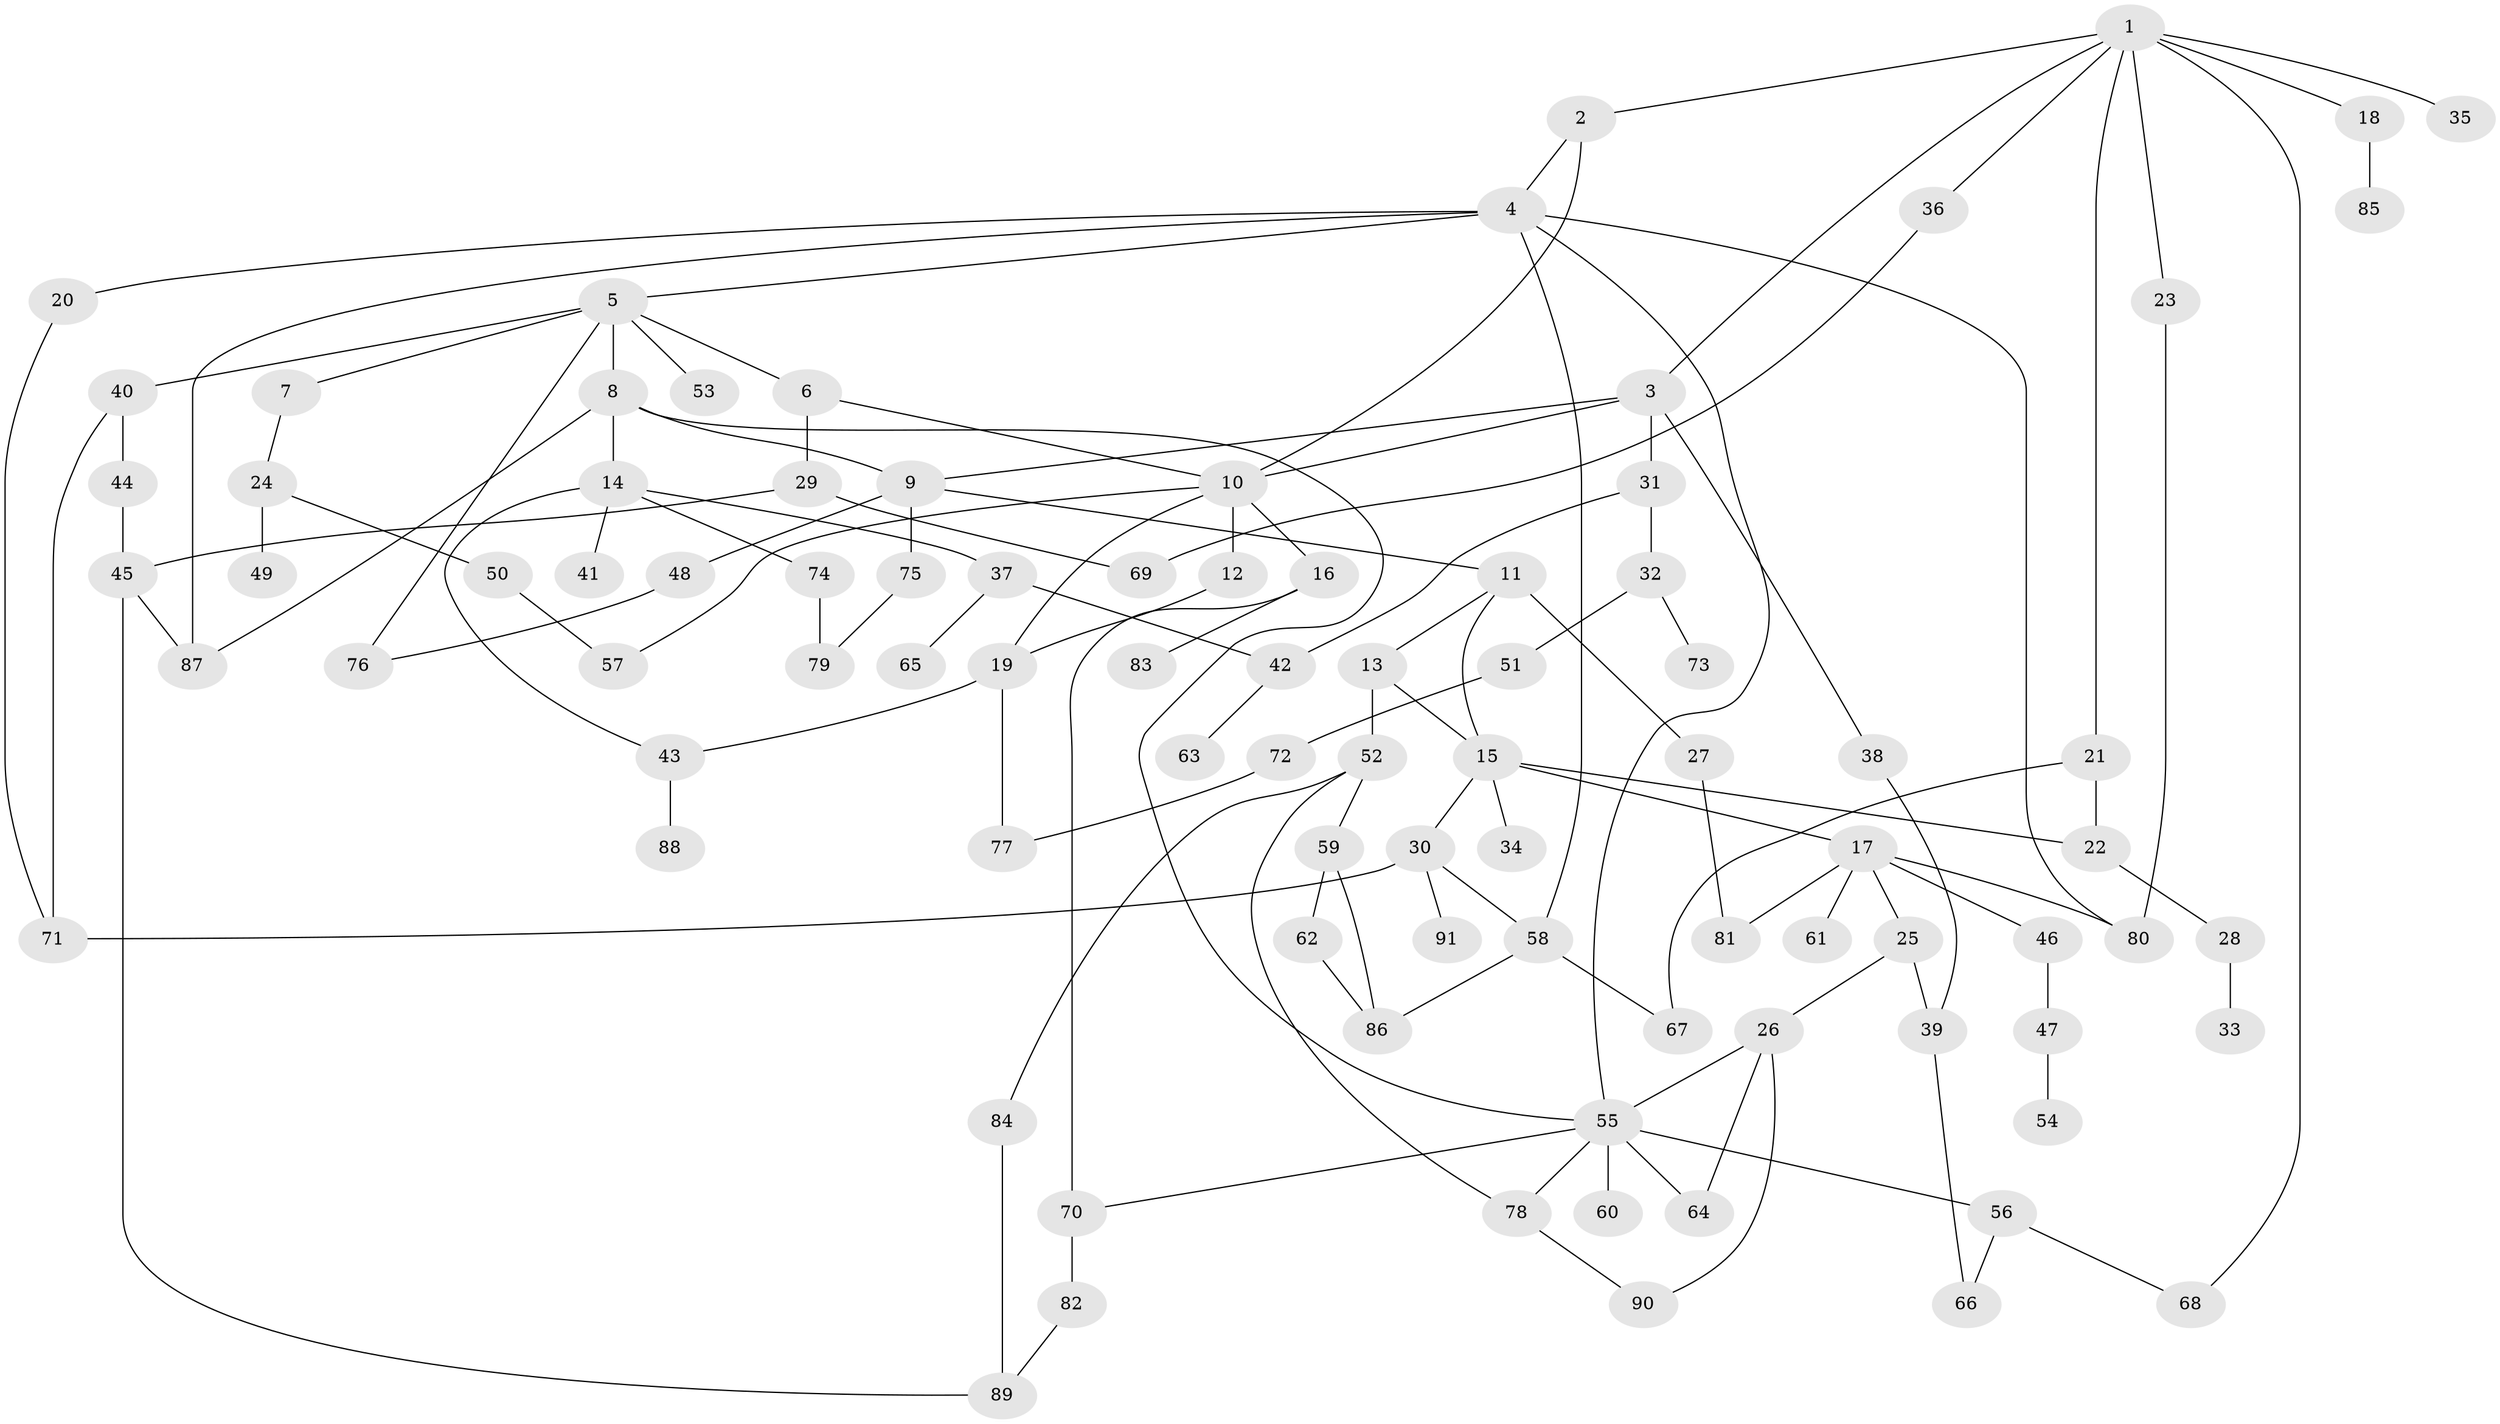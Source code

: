 // Generated by graph-tools (version 1.1) at 2025/49/03/09/25 03:49:24]
// undirected, 91 vertices, 126 edges
graph export_dot {
graph [start="1"]
  node [color=gray90,style=filled];
  1;
  2;
  3;
  4;
  5;
  6;
  7;
  8;
  9;
  10;
  11;
  12;
  13;
  14;
  15;
  16;
  17;
  18;
  19;
  20;
  21;
  22;
  23;
  24;
  25;
  26;
  27;
  28;
  29;
  30;
  31;
  32;
  33;
  34;
  35;
  36;
  37;
  38;
  39;
  40;
  41;
  42;
  43;
  44;
  45;
  46;
  47;
  48;
  49;
  50;
  51;
  52;
  53;
  54;
  55;
  56;
  57;
  58;
  59;
  60;
  61;
  62;
  63;
  64;
  65;
  66;
  67;
  68;
  69;
  70;
  71;
  72;
  73;
  74;
  75;
  76;
  77;
  78;
  79;
  80;
  81;
  82;
  83;
  84;
  85;
  86;
  87;
  88;
  89;
  90;
  91;
  1 -- 2;
  1 -- 3;
  1 -- 18;
  1 -- 21;
  1 -- 23;
  1 -- 35;
  1 -- 36;
  1 -- 68;
  2 -- 4;
  2 -- 10;
  3 -- 10;
  3 -- 31;
  3 -- 38;
  3 -- 9;
  4 -- 5;
  4 -- 20;
  4 -- 55;
  4 -- 58;
  4 -- 80;
  4 -- 87;
  5 -- 6;
  5 -- 7;
  5 -- 8;
  5 -- 40;
  5 -- 53;
  5 -- 76;
  6 -- 29;
  6 -- 10;
  7 -- 24;
  8 -- 9;
  8 -- 14;
  8 -- 87;
  8 -- 55;
  9 -- 11;
  9 -- 48;
  9 -- 75;
  10 -- 12;
  10 -- 16;
  10 -- 19;
  10 -- 57;
  11 -- 13;
  11 -- 15;
  11 -- 27;
  12 -- 19;
  13 -- 52;
  13 -- 15;
  14 -- 37;
  14 -- 41;
  14 -- 43;
  14 -- 74;
  15 -- 17;
  15 -- 22;
  15 -- 30;
  15 -- 34;
  16 -- 83;
  16 -- 70;
  17 -- 25;
  17 -- 46;
  17 -- 61;
  17 -- 81;
  17 -- 80;
  18 -- 85;
  19 -- 43;
  19 -- 77;
  20 -- 71;
  21 -- 67;
  21 -- 22;
  22 -- 28;
  23 -- 80;
  24 -- 49;
  24 -- 50;
  25 -- 26;
  25 -- 39;
  26 -- 90;
  26 -- 55;
  26 -- 64;
  27 -- 81;
  28 -- 33;
  29 -- 69;
  29 -- 45;
  30 -- 91;
  30 -- 71;
  30 -- 58;
  31 -- 32;
  31 -- 42;
  32 -- 51;
  32 -- 73;
  36 -- 69;
  37 -- 42;
  37 -- 65;
  38 -- 39;
  39 -- 66;
  40 -- 44;
  40 -- 71;
  42 -- 63;
  43 -- 88;
  44 -- 45;
  45 -- 87;
  45 -- 89;
  46 -- 47;
  47 -- 54;
  48 -- 76;
  50 -- 57;
  51 -- 72;
  52 -- 59;
  52 -- 84;
  52 -- 78;
  55 -- 56;
  55 -- 60;
  55 -- 64;
  55 -- 70;
  55 -- 78;
  56 -- 66;
  56 -- 68;
  58 -- 67;
  58 -- 86;
  59 -- 62;
  59 -- 86;
  62 -- 86;
  70 -- 82;
  72 -- 77;
  74 -- 79;
  75 -- 79;
  78 -- 90;
  82 -- 89;
  84 -- 89;
}
